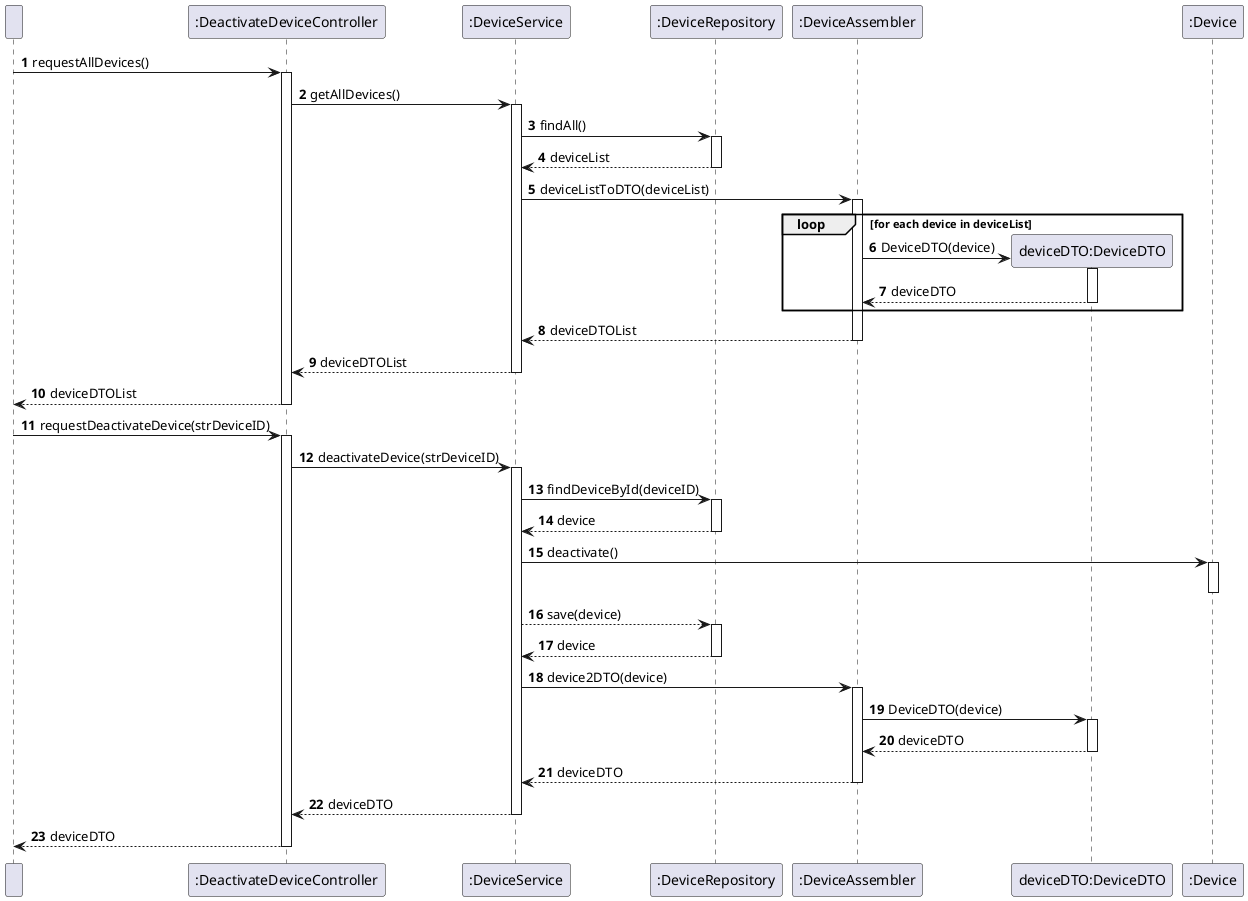 @startuml
'https://plantuml.com/sequence-diagram

autonumber

    participant " " as User
    participant ":DeactivateDeviceController" as Controller
    participant ":DeviceService" as Service
    participant ":DeviceRepository" as Repository
    participant ":DeviceAssembler" as Assembler
    participant "deviceDTO:DeviceDTO" as DTO
    participant ":Device" as Device

' Request all devices

    User -> Controller: requestAllDevices()
    activate Controller
    Controller -> Service: getAllDevices()
    activate Service
    Service -> Repository: findAll()
    activate Repository
    Repository --> Service: deviceList
    deactivate Repository

    Service -> Assembler: deviceListToDTO(deviceList)
    activate Assembler
    loop for each device in deviceList
        create DTO
        Assembler -> DTO: DeviceDTO(device)
        activate DTO
        DTO --> Assembler: deviceDTO
        deactivate DTO
    end
    Assembler --> Service: deviceDTOList
    deactivate Assembler

    Service --> Controller: deviceDTOList
    deactivate Service
    Controller --> User: deviceDTOList
    deactivate Controller

' Deactivate device

    User -> Controller: requestDeactivateDevice(strDeviceID)
    activate Controller
    Controller -> Service: deactivateDevice(strDeviceID)
    activate Service
    Service -> Repository: findDeviceById(deviceID)
    activate Repository
    Repository --> Service: device
    deactivate Repository

   Service -> Device: deactivate()
   activate Device
   ' The deactivate() method internally updates the Device's status to inactive.
   ' This is an internal detail, so the creation/modification of the status value object is not explicitly represented.
   deactivate Device

   Service --> Repository: save(device)
   ' Updated to save the whole device, reflecting the change in status.
   activate Repository
   Repository --> Service: device
   ' The Repository confirms the save operation, potentially returning a status or acknowledgment.
   deactivate Repository


    Service -> Assembler: device2DTO(device)
    activate Assembler
    Assembler -> DTO: DeviceDTO(device)
    activate DTO
    DTO --> Assembler: deviceDTO
    deactivate DTO
    Assembler --> Service: deviceDTO
    deactivate Assembler

    Service --> Controller: deviceDTO
    deactivate Service
    Controller --> User: deviceDTO
    deactivate Controller

@enduml

